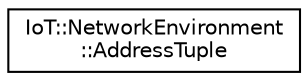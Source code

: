 digraph "Graphical Class Hierarchy"
{
 // LATEX_PDF_SIZE
  edge [fontname="Helvetica",fontsize="10",labelfontname="Helvetica",labelfontsize="10"];
  node [fontname="Helvetica",fontsize="10",shape=record];
  rankdir="LR";
  Node0 [label="IoT::NetworkEnvironment\l::AddressTuple",height=0.2,width=0.4,color="black", fillcolor="white", style="filled",URL="$structIoT_1_1NetworkEnvironment_1_1AddressTuple.html",tooltip="IPv4/IPv6 address tuple."];
}
